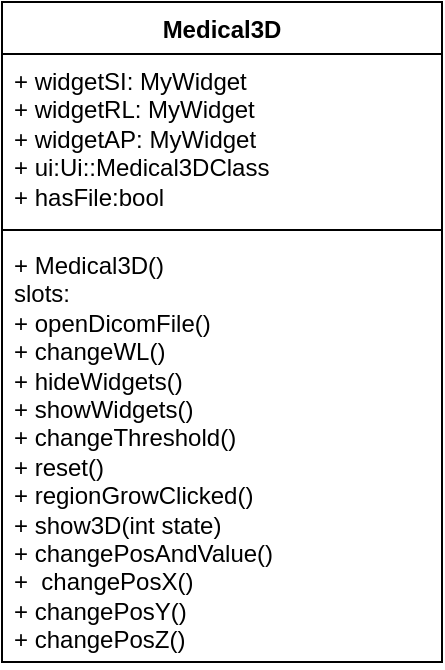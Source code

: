 <mxfile version="22.0.8" type="github">
  <diagram name="第 1 页" id="lpmIqj96o6nbFMANcRbQ">
    <mxGraphModel dx="1050" dy="522" grid="1" gridSize="10" guides="1" tooltips="1" connect="1" arrows="1" fold="1" page="1" pageScale="1" pageWidth="827" pageHeight="1169" math="0" shadow="0">
      <root>
        <mxCell id="0" />
        <mxCell id="1" parent="0" />
        <mxCell id="Ai5a5DdjTyVYd-iUiSek-6" value="Medical3D" style="swimlane;fontStyle=1;align=center;verticalAlign=top;childLayout=stackLayout;horizontal=1;startSize=26;horizontalStack=0;resizeParent=1;resizeParentMax=0;resizeLast=0;collapsible=1;marginBottom=0;whiteSpace=wrap;html=1;" vertex="1" parent="1">
          <mxGeometry x="160" y="100" width="220" height="330" as="geometry" />
        </mxCell>
        <mxCell id="Ai5a5DdjTyVYd-iUiSek-7" value="+ widgetSI: MyWidget&lt;br&gt;+ widgetRL: MyWidget&lt;br&gt;+ widgetAP: MyWidget&lt;br&gt;+ ui:Ui::Medical3DClass&lt;br&gt;+ hasFile:bool" style="text;strokeColor=none;fillColor=none;align=left;verticalAlign=top;spacingLeft=4;spacingRight=4;overflow=hidden;rotatable=0;points=[[0,0.5],[1,0.5]];portConstraint=eastwest;whiteSpace=wrap;html=1;" vertex="1" parent="Ai5a5DdjTyVYd-iUiSek-6">
          <mxGeometry y="26" width="220" height="84" as="geometry" />
        </mxCell>
        <mxCell id="Ai5a5DdjTyVYd-iUiSek-8" value="" style="line;strokeWidth=1;fillColor=none;align=left;verticalAlign=middle;spacingTop=-1;spacingLeft=3;spacingRight=3;rotatable=0;labelPosition=right;points=[];portConstraint=eastwest;strokeColor=inherit;" vertex="1" parent="Ai5a5DdjTyVYd-iUiSek-6">
          <mxGeometry y="110" width="220" height="8" as="geometry" />
        </mxCell>
        <mxCell id="Ai5a5DdjTyVYd-iUiSek-9" value="&lt;span style=&quot;background-color: initial;&quot;&gt;+ Medical3D()&lt;/span&gt;&lt;br&gt;&lt;div&gt;slots:&lt;/div&gt;&lt;div&gt;&lt;span style=&quot;background-color: initial;&quot;&gt;+ openDicomFile()&lt;/span&gt;&lt;br&gt;&lt;/div&gt;&lt;div&gt;+ changeWL()&lt;span style=&quot;&quot;&gt;&lt;/span&gt;&lt;/div&gt;&lt;div&gt;+ hideWidgets()&lt;/div&gt;&lt;div&gt;+ showWidgets()&lt;/div&gt;&lt;div&gt;+ changeThreshold()&lt;/div&gt;&lt;div&gt;+ reset()&lt;/div&gt;&lt;div&gt;+ regionGrowClicked()&lt;/div&gt;&lt;div&gt;+ show3D(int state)&lt;/div&gt;&lt;div&gt;+ changePosAndValue()&lt;/div&gt;&lt;div&gt;+&amp;nbsp; changePosX()&lt;/div&gt;&lt;div&gt;+ changePosY()&lt;/div&gt;&lt;div&gt;+ changePosZ()&lt;/div&gt;" style="text;strokeColor=none;fillColor=none;align=left;verticalAlign=top;spacingLeft=4;spacingRight=4;overflow=hidden;rotatable=0;points=[[0,0.5],[1,0.5]];portConstraint=eastwest;whiteSpace=wrap;html=1;" vertex="1" parent="Ai5a5DdjTyVYd-iUiSek-6">
          <mxGeometry y="118" width="220" height="212" as="geometry" />
        </mxCell>
      </root>
    </mxGraphModel>
  </diagram>
</mxfile>
